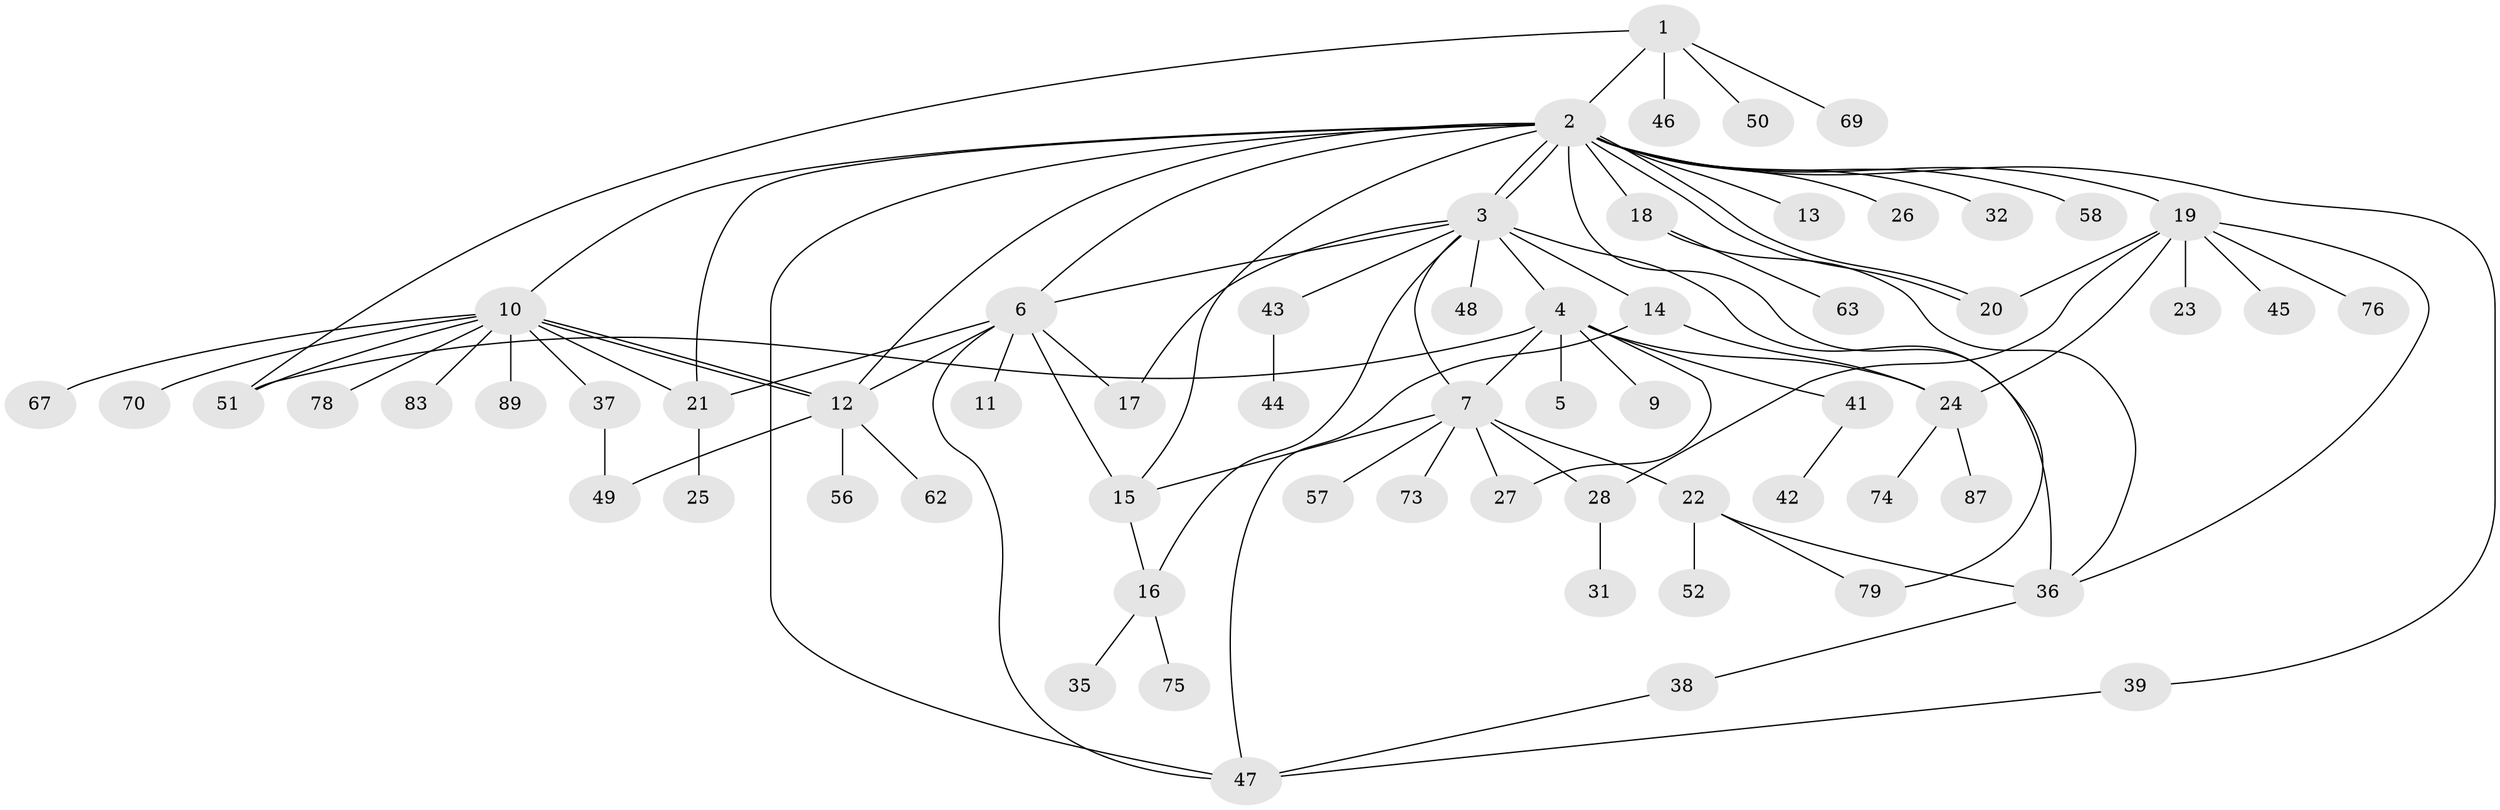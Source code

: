 // original degree distribution, {5: 0.03333333333333333, 20: 0.011111111111111112, 17: 0.011111111111111112, 7: 0.022222222222222223, 1: 0.5222222222222223, 9: 0.011111111111111112, 6: 0.022222222222222223, 2: 0.2111111111111111, 11: 0.011111111111111112, 3: 0.05555555555555555, 4: 0.06666666666666667, 8: 0.022222222222222223}
// Generated by graph-tools (version 1.1) at 2025/18/03/04/25 18:18:05]
// undirected, 63 vertices, 91 edges
graph export_dot {
graph [start="1"]
  node [color=gray90,style=filled];
  1;
  2 [super="+29"];
  3 [super="+82+68+77+64+30"];
  4 [super="+33"];
  5;
  6 [super="+65+81"];
  7 [super="+34+8"];
  9;
  10;
  11;
  12;
  13;
  14;
  15 [super="+60+72+53"];
  16;
  17;
  18;
  19;
  20;
  21;
  22;
  23;
  24;
  25;
  26;
  27;
  28 [super="+54+61"];
  31;
  32;
  35;
  36 [super="+55"];
  37;
  38;
  39;
  41;
  42;
  43;
  44;
  45;
  46;
  47 [super="+84+71+66"];
  48 [super="+85"];
  49 [super="+86"];
  50;
  51 [super="+90"];
  52;
  56;
  57;
  58;
  62;
  63;
  67;
  69;
  70;
  73;
  74;
  75;
  76;
  78;
  79;
  83;
  87;
  89;
  1 -- 2;
  1 -- 46;
  1 -- 50;
  1 -- 51;
  1 -- 69;
  2 -- 3;
  2 -- 3;
  2 -- 6;
  2 -- 10;
  2 -- 12;
  2 -- 13;
  2 -- 18;
  2 -- 19;
  2 -- 20;
  2 -- 20;
  2 -- 21;
  2 -- 26;
  2 -- 32;
  2 -- 39;
  2 -- 47;
  2 -- 58;
  2 -- 79;
  2 -- 15;
  3 -- 4 [weight=2];
  3 -- 6;
  3 -- 7;
  3 -- 14;
  3 -- 16;
  3 -- 17;
  3 -- 36;
  3 -- 43;
  3 -- 48;
  4 -- 5;
  4 -- 9;
  4 -- 27;
  4 -- 41;
  4 -- 51;
  4 -- 24;
  4 -- 7;
  6 -- 11;
  6 -- 12;
  6 -- 15;
  6 -- 21;
  6 -- 47;
  6 -- 17;
  7 -- 22;
  7 -- 27;
  7 -- 57;
  7 -- 28;
  7 -- 15;
  7 -- 73;
  10 -- 12;
  10 -- 12;
  10 -- 21;
  10 -- 37;
  10 -- 67;
  10 -- 70;
  10 -- 78;
  10 -- 83;
  10 -- 89;
  10 -- 51;
  12 -- 49;
  12 -- 56;
  12 -- 62;
  14 -- 24;
  14 -- 47;
  15 -- 16;
  16 -- 35;
  16 -- 75;
  18 -- 36;
  18 -- 63;
  19 -- 20;
  19 -- 23;
  19 -- 24;
  19 -- 28;
  19 -- 36;
  19 -- 45;
  19 -- 76;
  21 -- 25;
  22 -- 36;
  22 -- 52;
  22 -- 79;
  24 -- 74;
  24 -- 87;
  28 -- 31;
  36 -- 38;
  37 -- 49;
  38 -- 47;
  39 -- 47;
  41 -- 42;
  43 -- 44;
}
